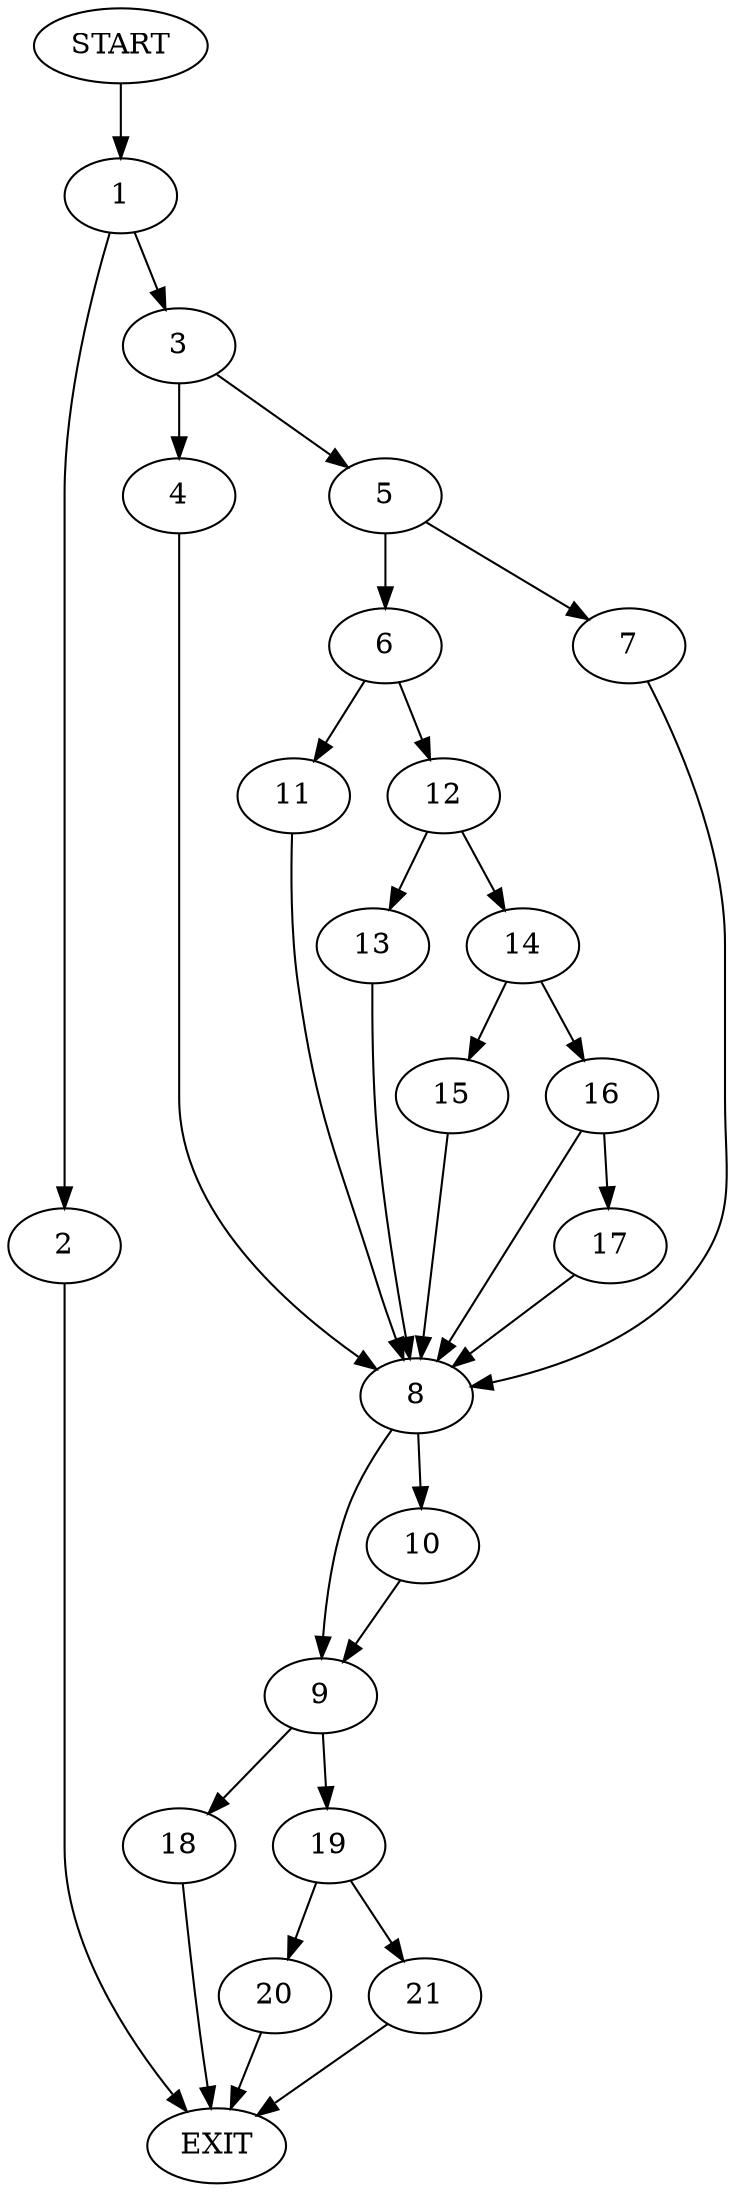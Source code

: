 digraph {
0 [label="START"]
22 [label="EXIT"]
0 -> 1
1 -> 2
1 -> 3
2 -> 22
3 -> 4
3 -> 5
5 -> 6
5 -> 7
4 -> 8
8 -> 9
8 -> 10
7 -> 8
6 -> 11
6 -> 12
11 -> 8
12 -> 13
12 -> 14
13 -> 8
14 -> 15
14 -> 16
15 -> 8
16 -> 17
16 -> 8
17 -> 8
10 -> 9
9 -> 18
9 -> 19
19 -> 20
19 -> 21
18 -> 22
20 -> 22
21 -> 22
}
